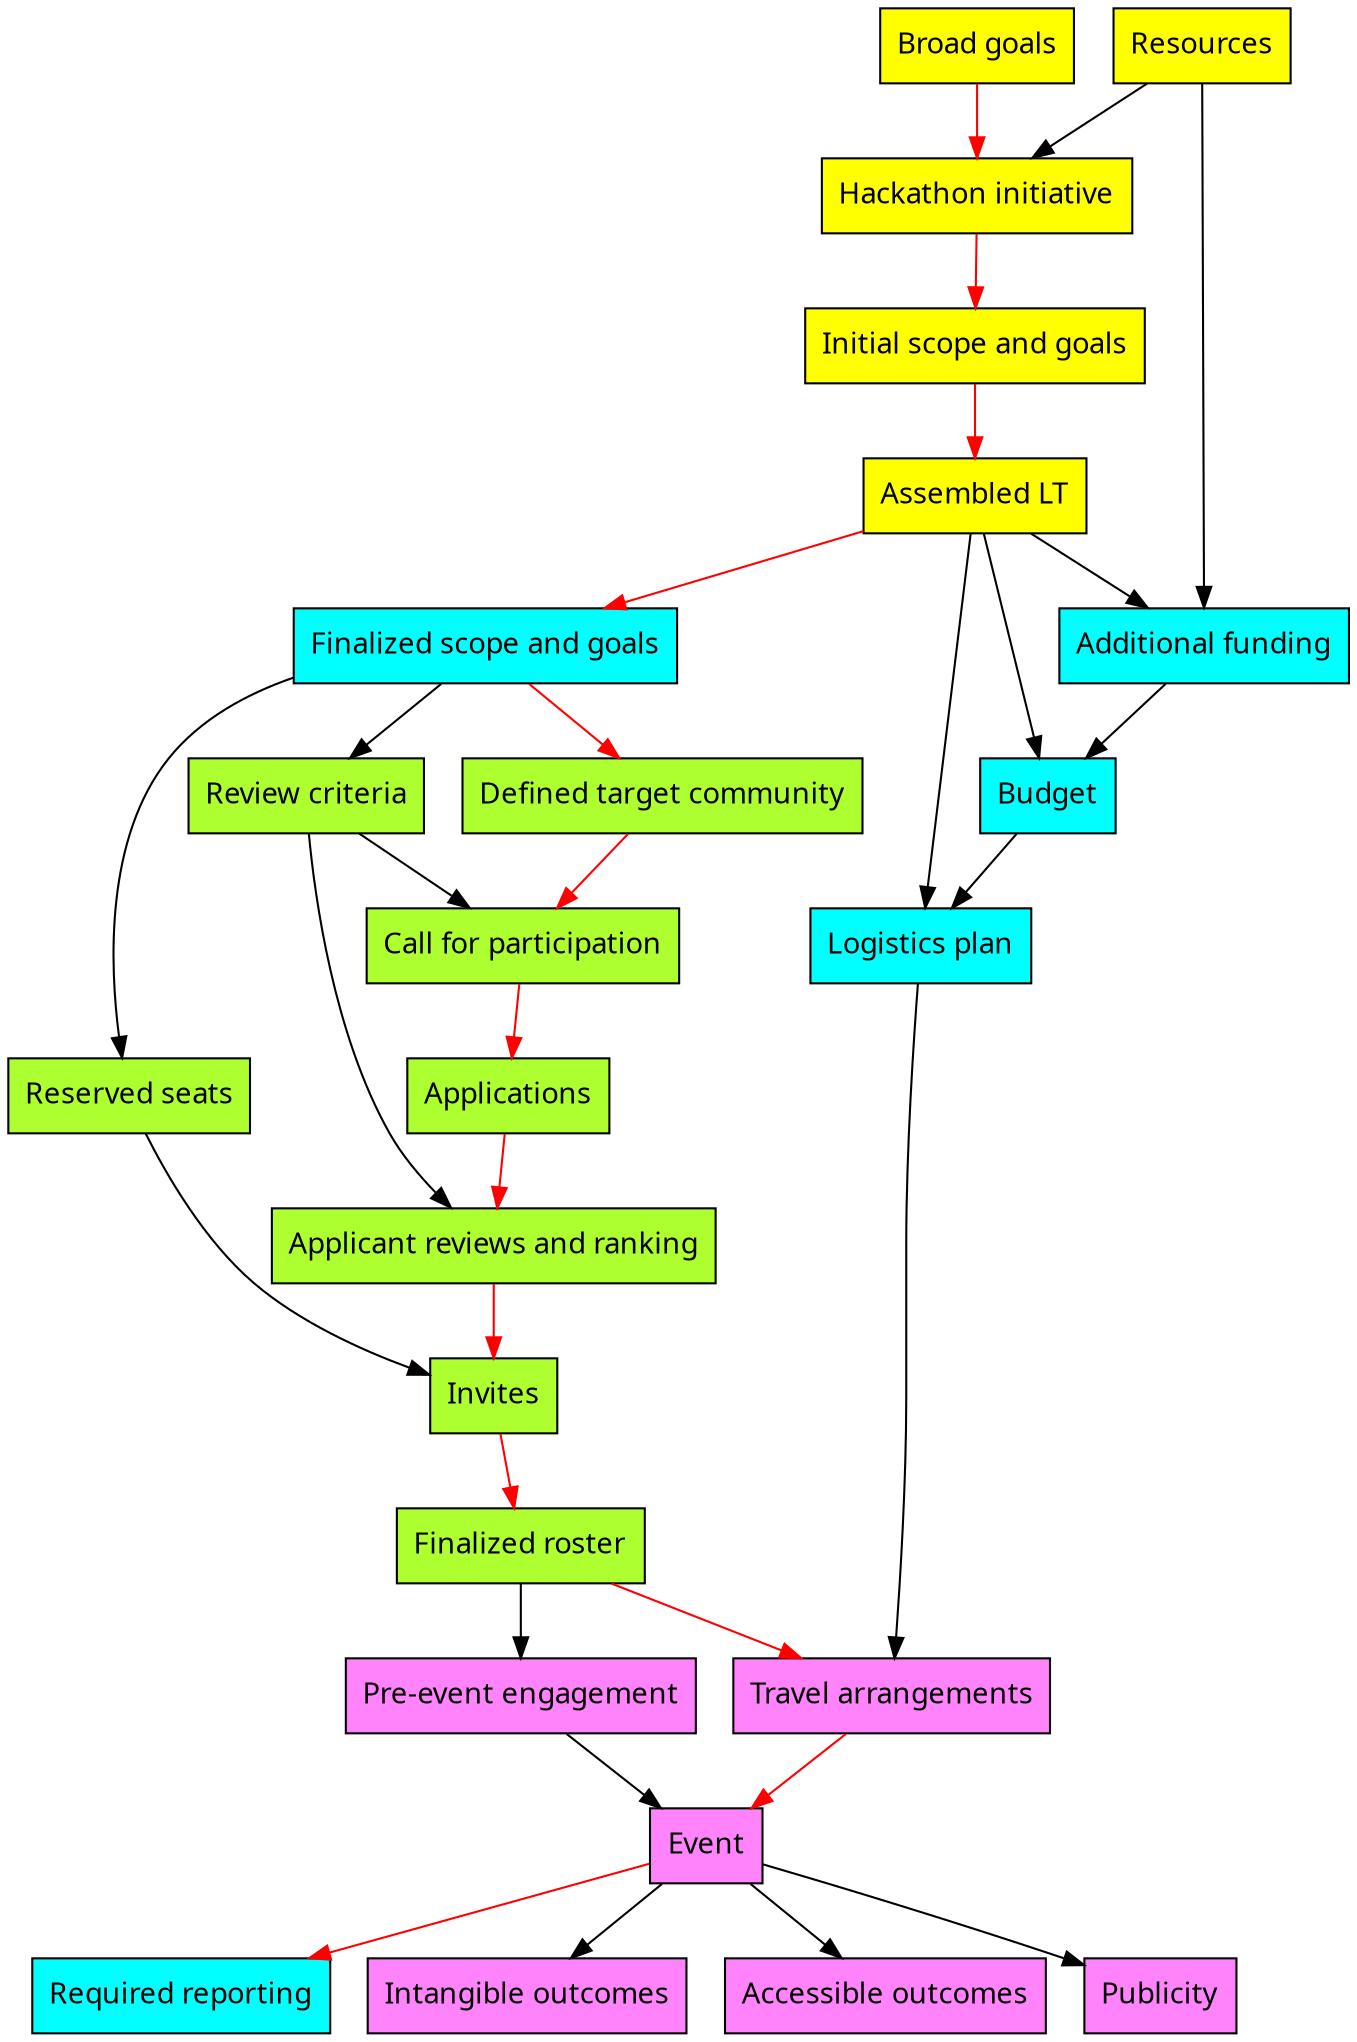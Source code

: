 digraph pert {
	node [ shape = box, style = filled, fontname = "Verdana" ];
	
	/* The following nodes are assumed to be the responsibility
	of the "instigators", i.e. the core team that precedes, and
	results in, a leadership team */
	node [fillcolor = yellow];
	
	"Broad goals"; // e.g. the goals of a research project that provides core funding
	"Resources"; // e.g. funding from a project under whose aegis the event is held
	"Hackathon initiative"; // the decision taken by instigators to organize a hackathon
	"Initial scope and goals"; // the scope and goals as perceived by the instigators
	"Assembled LT"; // a more or less finalized Leadership Team to organize the hackathon
	
	/* The following nodes are assumed to be the responsibility
	of the leadership team */
	node [fillcolor = cyan];
	
	"Finalized scope and goals"; // the overarching scope and goals as perceived by the LT
	"Additional funding"; // any additionally acquired funding
	"Budget"; // the budget for the hackathon, potentially covering travel, catering, accommodation and venue
	"Logistics plan"; // planning for location, date, venue, travel, catering, accommodation
	"Required reporting"; // any reporting that is required by the funders
	
	/* The following nodes are concerned with the recruitment 
	process. These are actually also the responsibility of the LT,
	but for the team being they are marked up differently */
	node [fillcolor = greenyellow];

	"Reserved seats"; // a list of domain experts the LT want to invite
	"Defined target community"; // a list of potential participant types
	"Review criteria"; // set of criteria by which applicants are reviewed and ranked
	"Call for participation"; // a widely circulated invitation to apply for participation
	"Applications"; // a set of completed applications, e.g. forms / email responses
	"Applicant reviews and ranking"; // reviews and ensuing ranking of applicants
	"Invites"; // invitations to domain experts and positively reviewed applicants
	"Finalized roster"; // the final list of participants
	
	/* The following nodes are the responsibility of all involved:
	the LT and the participants */
	node [fillcolor = orchid1];
	
	"Pre-event engagement"; // online interactions to refine scope and goals and expectation management
	"Travel arrangements"; // participant travel and accommodation 
	"Event"; // the hackathon itself
	"Intangible outcomes"; // e.g. strengthened community, knowledge transfer
	"Accessible outcomes"; // e.g. publications, proposals, code
	"Publicity"; // e.g. social media, newsletters, hackathon proceedings
	
	/* The following edges are assumed to constitute the "critical 
	path". As a TODO item, a specification of the time needed to achieve
	each milestone in this graph would allow us to compute the actual
	critical path and validate the following, subjective, assignments
	to the critical path */
	edge [color = red];
	"Broad goals" -> "Hackathon initiative" -> "Initial scope and goals" ->
	"Assembled LT" -> "Finalized scope and goals" -> "Defined target community" ->
	"Call for participation" -> "Applications" -> "Applicant reviews and ranking" ->
	"Invites" -> "Finalized roster" -> "Travel arrangements" -> "Event" ->
	"Required reporting";
	
	/* These edges do not belong to the critical path. This doesn't mean
	they're somehow less important, just that they don't participate in the
	longest dependency chain. */
	edge [color = black];
	"Resources" -> "Hackathon initiative";
	"Resources" -> "Additional funding" -> "Budget" -> "Logistics plan" -> 
	"Travel arrangements";
	"Finalized scope and goals" -> "Reserved seats" -> "Invites";
	"Finalized scope and goals" -> "Review criteria" -> "Applicant reviews and ranking";
	"Review criteria" -> "Call for participation";
	"Finalized roster" -> "Pre-event engagement" -> "Event";
	"Event" -> "Intangible outcomes";
	"Event" -> "Accessible outcomes";
	"Event" -> "Publicity";
	"Assembled LT" -> "Additional funding";
	"Assembled LT" -> "Budget";
	"Assembled LT" -> "Logistics plan";
}